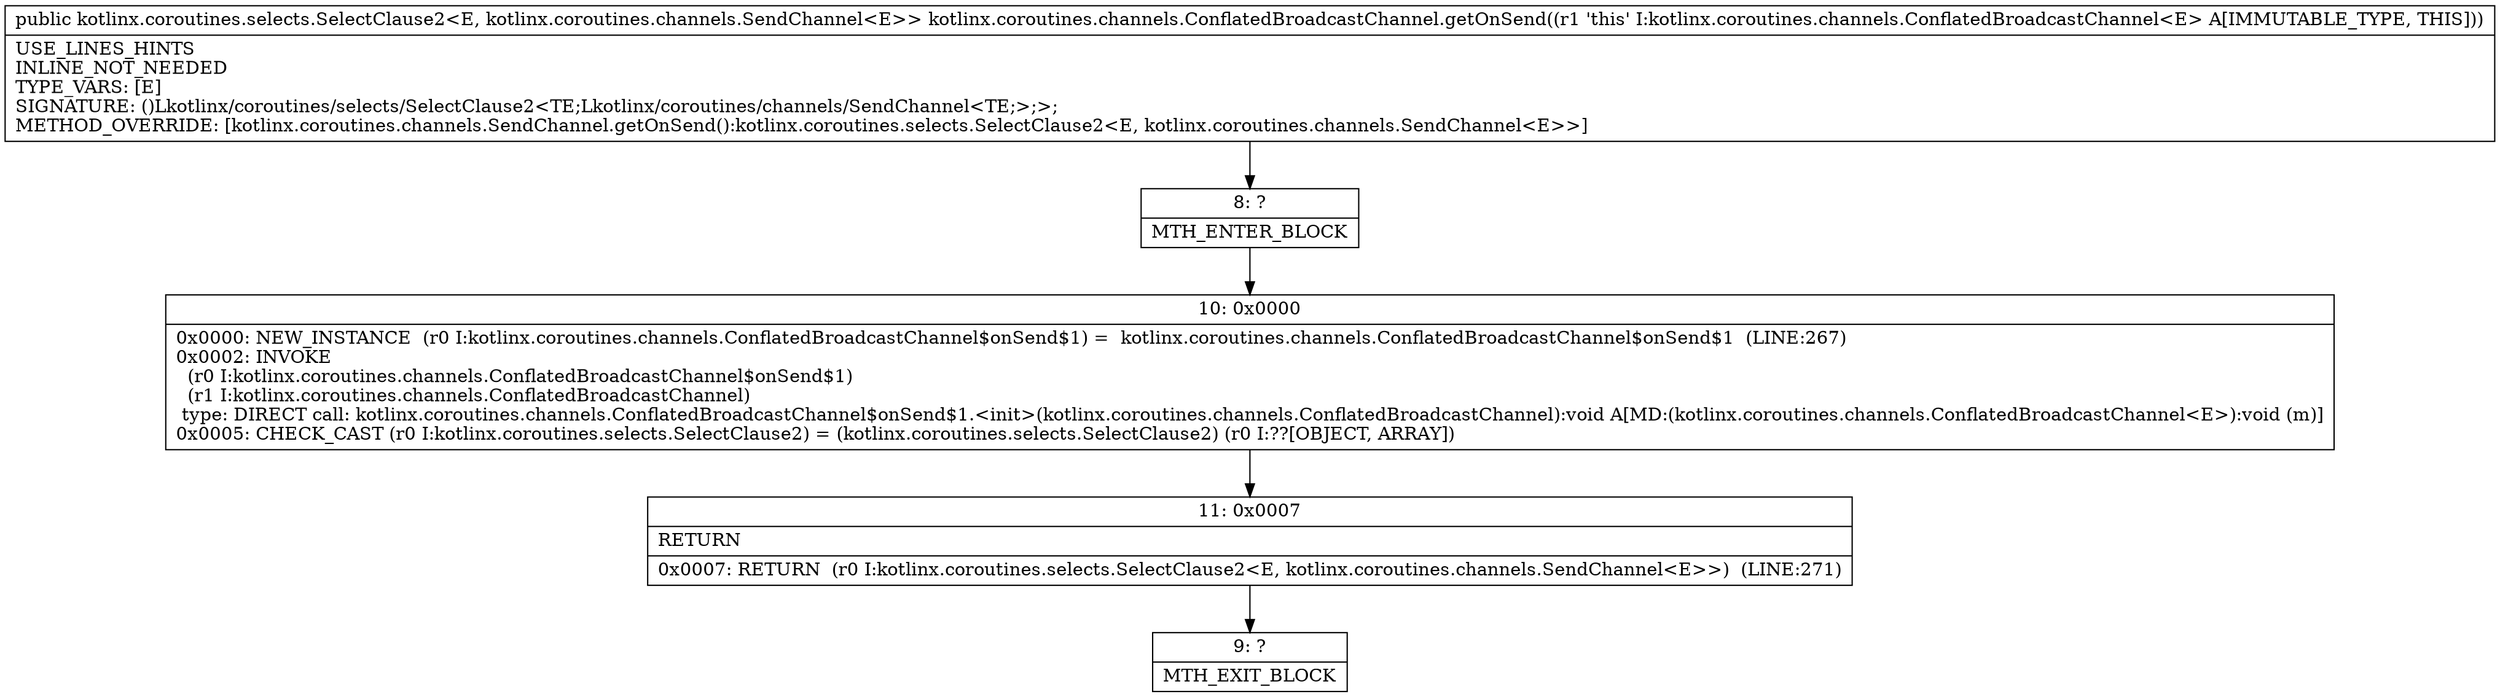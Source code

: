 digraph "CFG forkotlinx.coroutines.channels.ConflatedBroadcastChannel.getOnSend()Lkotlinx\/coroutines\/selects\/SelectClause2;" {
Node_8 [shape=record,label="{8\:\ ?|MTH_ENTER_BLOCK\l}"];
Node_10 [shape=record,label="{10\:\ 0x0000|0x0000: NEW_INSTANCE  (r0 I:kotlinx.coroutines.channels.ConflatedBroadcastChannel$onSend$1) =  kotlinx.coroutines.channels.ConflatedBroadcastChannel$onSend$1  (LINE:267)\l0x0002: INVOKE  \l  (r0 I:kotlinx.coroutines.channels.ConflatedBroadcastChannel$onSend$1)\l  (r1 I:kotlinx.coroutines.channels.ConflatedBroadcastChannel)\l type: DIRECT call: kotlinx.coroutines.channels.ConflatedBroadcastChannel$onSend$1.\<init\>(kotlinx.coroutines.channels.ConflatedBroadcastChannel):void A[MD:(kotlinx.coroutines.channels.ConflatedBroadcastChannel\<E\>):void (m)]\l0x0005: CHECK_CAST (r0 I:kotlinx.coroutines.selects.SelectClause2) = (kotlinx.coroutines.selects.SelectClause2) (r0 I:??[OBJECT, ARRAY]) \l}"];
Node_11 [shape=record,label="{11\:\ 0x0007|RETURN\l|0x0007: RETURN  (r0 I:kotlinx.coroutines.selects.SelectClause2\<E, kotlinx.coroutines.channels.SendChannel\<E\>\>)  (LINE:271)\l}"];
Node_9 [shape=record,label="{9\:\ ?|MTH_EXIT_BLOCK\l}"];
MethodNode[shape=record,label="{public kotlinx.coroutines.selects.SelectClause2\<E, kotlinx.coroutines.channels.SendChannel\<E\>\> kotlinx.coroutines.channels.ConflatedBroadcastChannel.getOnSend((r1 'this' I:kotlinx.coroutines.channels.ConflatedBroadcastChannel\<E\> A[IMMUTABLE_TYPE, THIS]))  | USE_LINES_HINTS\lINLINE_NOT_NEEDED\lTYPE_VARS: [E]\lSIGNATURE: ()Lkotlinx\/coroutines\/selects\/SelectClause2\<TE;Lkotlinx\/coroutines\/channels\/SendChannel\<TE;\>;\>;\lMETHOD_OVERRIDE: [kotlinx.coroutines.channels.SendChannel.getOnSend():kotlinx.coroutines.selects.SelectClause2\<E, kotlinx.coroutines.channels.SendChannel\<E\>\>]\l}"];
MethodNode -> Node_8;Node_8 -> Node_10;
Node_10 -> Node_11;
Node_11 -> Node_9;
}

